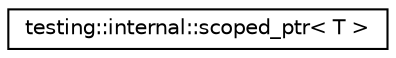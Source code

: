 digraph G
{
  edge [fontname="Helvetica",fontsize="10",labelfontname="Helvetica",labelfontsize="10"];
  node [fontname="Helvetica",fontsize="10",shape=record];
  rankdir="LR";
  Node1 [label="testing::internal::scoped_ptr\< T \>",height=0.2,width=0.4,color="black", fillcolor="white", style="filled",URL="$classtesting_1_1internal_1_1scoped__ptr.html"];
}
